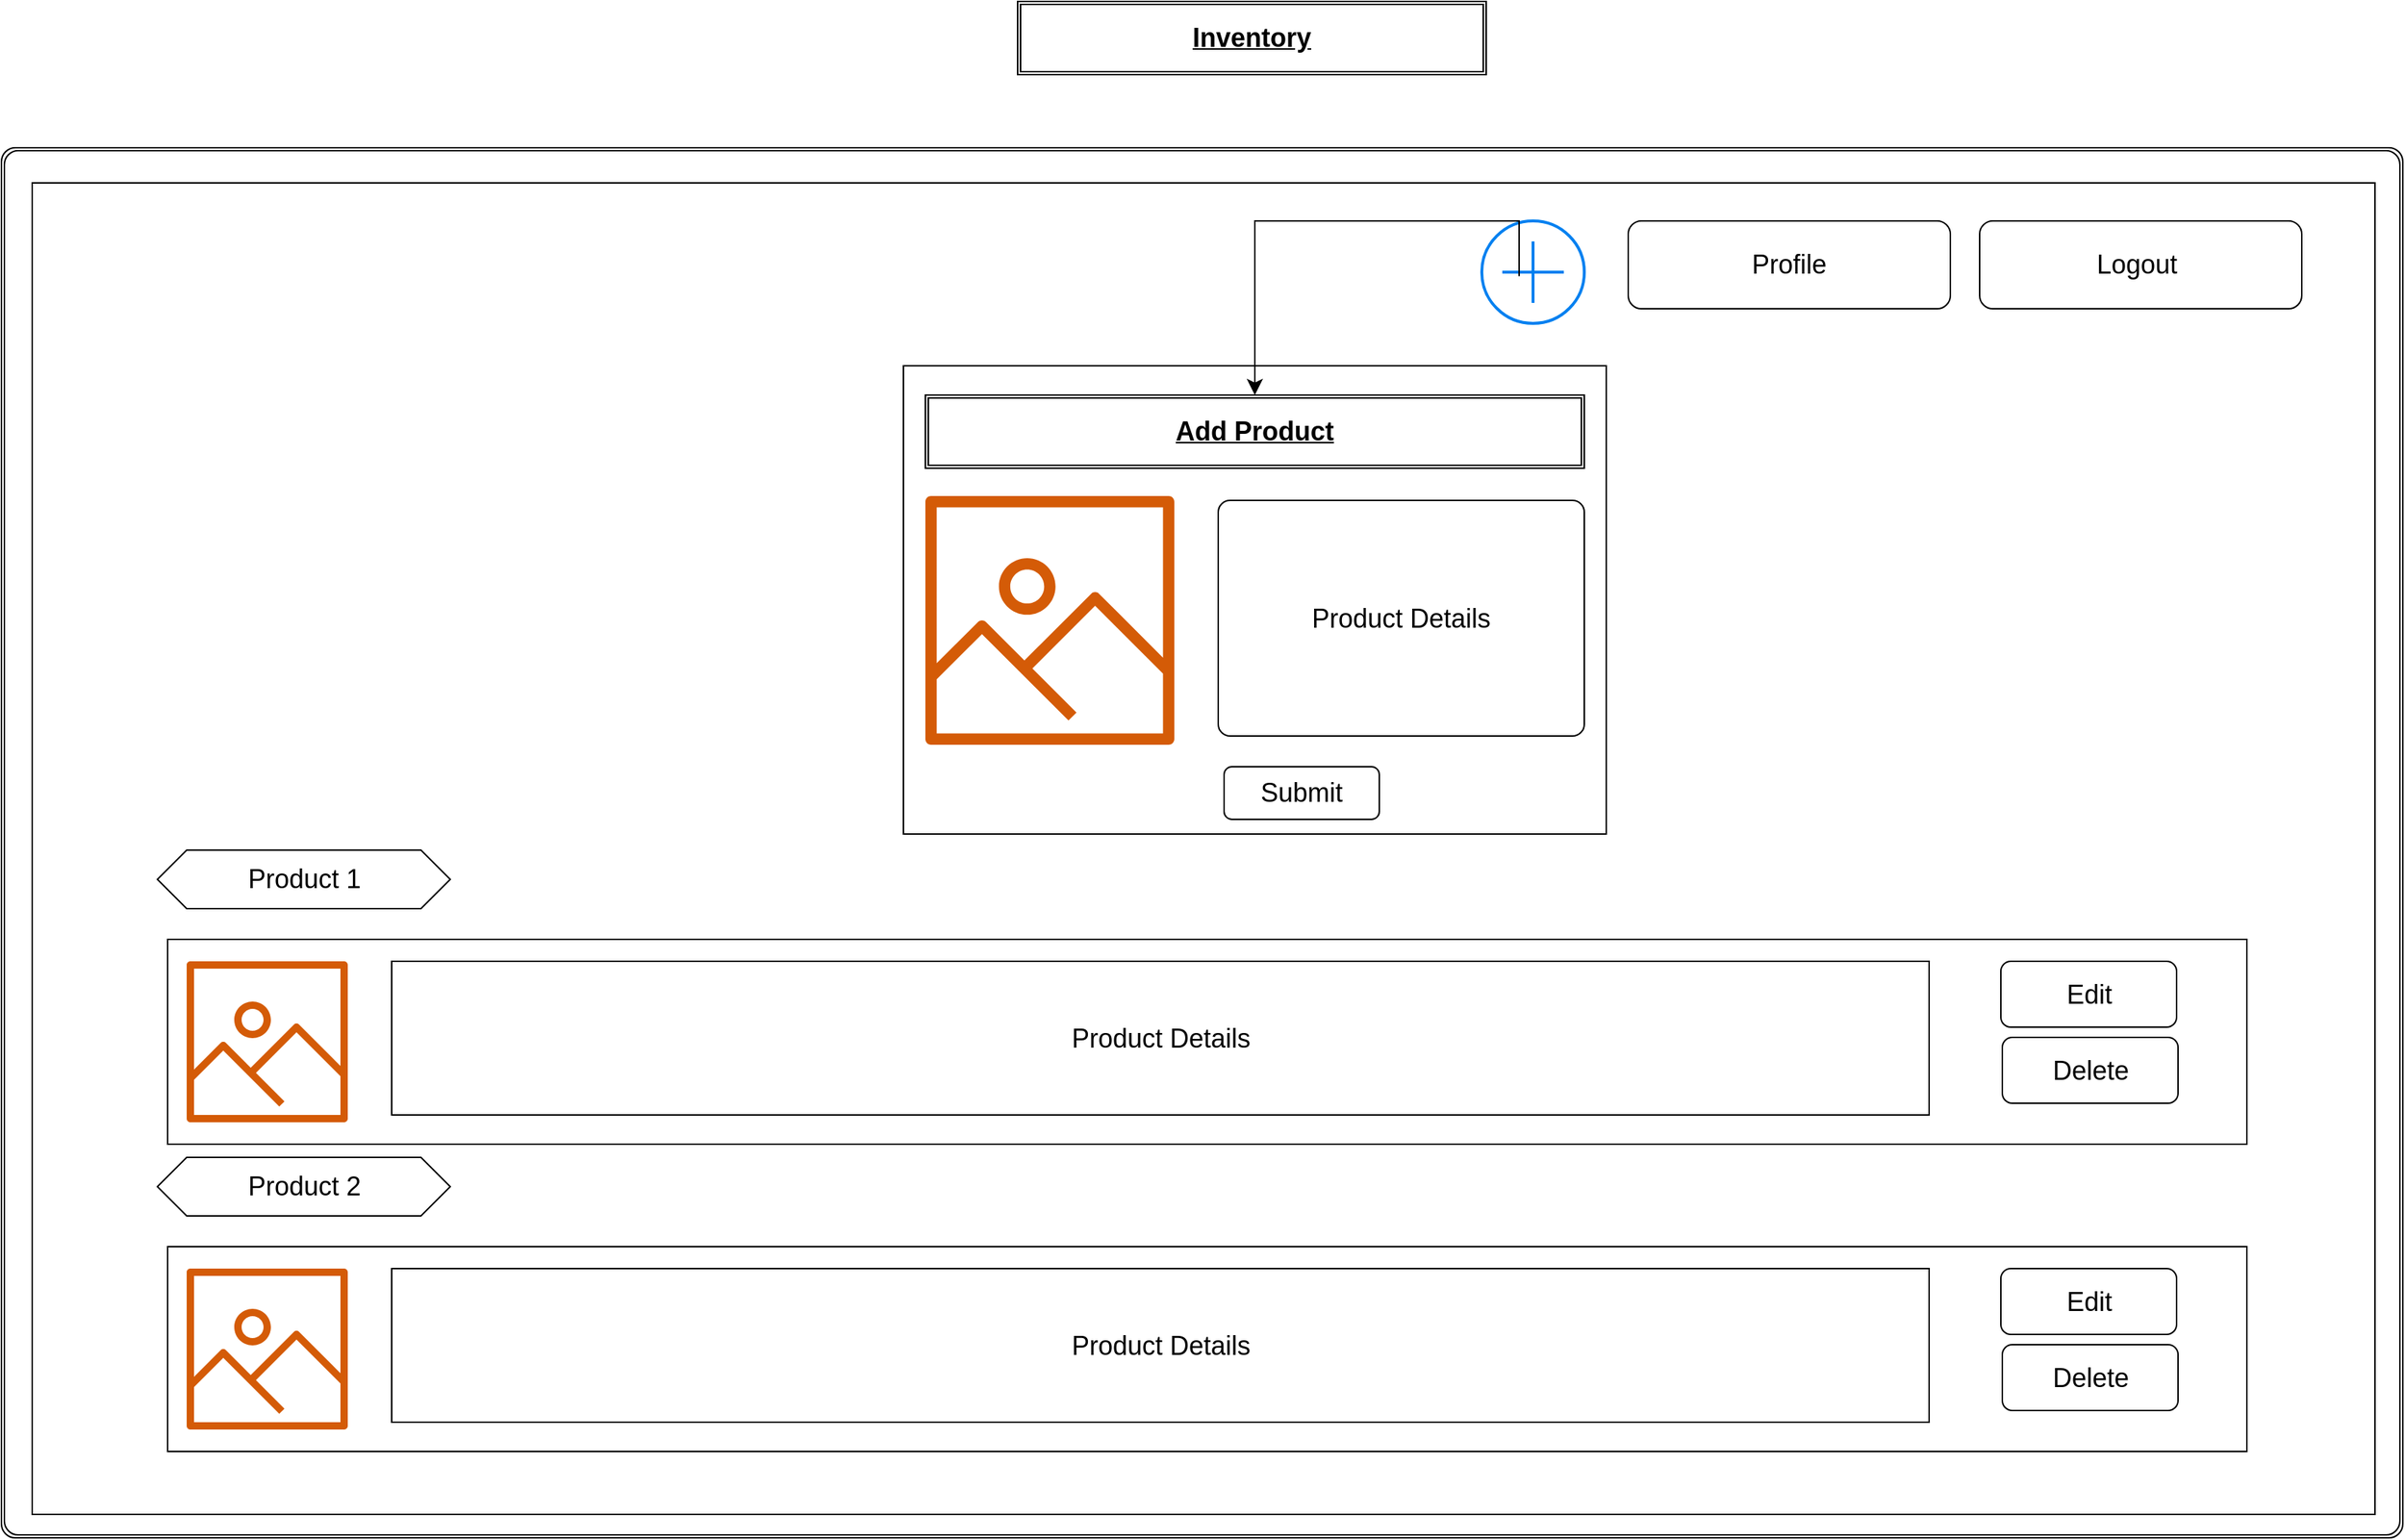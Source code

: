 <mxfile>
    <diagram id="0o-1ta-959Qgtv4jV09g" name="Page-1">
        <mxGraphModel dx="2956" dy="1483" grid="1" gridSize="10" guides="1" tooltips="1" connect="1" arrows="1" fold="1" page="1" pageScale="1" pageWidth="850" pageHeight="1100" math="0" shadow="0">
            <root>
                <mxCell id="0"/>
                <mxCell id="1" parent="0"/>
                <mxCell id="2" value="" style="shape=ext;double=1;rounded=1;whiteSpace=wrap;html=1;arcSize=1;" vertex="1" parent="1">
                    <mxGeometry x="-821" y="120" width="1640" height="950" as="geometry"/>
                </mxCell>
                <mxCell id="4" value="&lt;font style=&quot;font-size: 18px;&quot;&gt;&lt;u&gt;&lt;b&gt;Inventory&lt;/b&gt;&lt;/u&gt;&lt;/font&gt;" style="shape=ext;double=1;rounded=0;whiteSpace=wrap;html=1;" vertex="1" parent="1">
                    <mxGeometry x="-127" y="20" width="320" height="50" as="geometry"/>
                </mxCell>
                <mxCell id="6" value="&lt;pre style=&quot;border: 0px; font-style: normal; font-variant-ligatures: normal; font-variant-caps: normal; font-variant-numeric: inherit; font-variant-east-asian: inherit; font-weight: 400; font-stretch: inherit; font-size: 1px; line-height: inherit; font-family: inherit; font-optical-sizing: inherit; font-kerning: inherit; font-feature-settings: inherit; font-variation-settings: inherit; margin: 0px; padding: 0px; vertical-align: initial; overflow-wrap: break-word; outline: none; user-select: text; -webkit-font-smoothing: none; height: 50px; left: 200px; opacity: 0; overflow: scroll; pointer-events: none; position: fixed; top: 0px; width: 50px; color: rgb(0, 0, 0); letter-spacing: normal; orphans: 2; text-align: start; text-indent: 0px; text-transform: none; widows: 2; word-spacing: 0px; -webkit-text-stroke-width: 0px; background-color: rgb(238, 238, 238); text-decoration-thickness: initial; text-decoration-style: initial; text-decoration-color: initial;&quot; lang=&quot;klingon&quot; tabindex=&quot;-1&quot; spellcheck=&quot;false&quot; data-gramm=&quot;false&quot; class=&quot;clipboard-data-container selectable hidden-input&quot;&gt;{&#10;  &quot;type&quot;: &quot;selection&quot;,&#10;  &quot;guid&quot;: &quot;34a2782a&quot;,&#10;  &quot;source&quot;: &quot;a2a00afc0&quot;,&#10;  &quot;data&quot;: {&#10;    &quot;nodes&quot;: [&#10;      {&#10;        &quot;id&quot;: &quot;328b6089&quot;,&#10;        &quot;x&quot;: 482,&#10;        &quot;y&quot;: 8,&#10;        &quot;width&quot;: 388,&#10;        &quot;height&quot;: 23,&#10;        &quot;rotation&quot;: 0,&#10;        &quot;transform&quot;: &quot;matrix(1 0 0 1 481.5 8)&quot;,&#10;        &quot;inspectables&quot;: {&#10;          &quot;width_policy&quot;: &quot;fixed&quot;,&#10;          &quot;height_policy&quot;: &quot;fixed&quot;,&#10;          &quot;foreground_color&quot;: &quot;rgba(96,96,96,0.4)&quot;,&#10;          &quot;color&quot;: &quot;rgb(96,96,96)&quot;,&#10;          &quot;color_selected&quot;: &quot;rgb(96,96,96)&quot;,&#10;          &quot;font_size&quot;: 16,&#10;          &quot;text_align&quot;: &quot;center&quot;,&#10;          &quot;opacity&quot;: 100,&#10;          &quot;bold&quot;: false,&#10;          &quot;italic&quot;: false,&#10;          &quot;underline&quot;: false,&#10;          &quot;strikethrough&quot;: false,&#10;          &quot;small_caps&quot;: false,&#10;          &quot;letter_spacing&quot;: 0,&#10;          &quot;font&quot;: &quot;Source Sans Pro&quot;,&#10;          &quot;font_weight&quot;: 300,&#10;          &quot;aspect_lock&quot;: false,&#10;          &quot;fe_dropshadow_enabled&quot;: false,&#10;          &quot;fe_dropshadow_opacity&quot;: 75,&#10;          &quot;fe_dropshadow_angle&quot;: 90,&#10;          &quot;fe_dropshadow_distance&quot;: 5,&#10;          &quot;fe_dropshadow_size&quot;: 5,&#10;          &quot;fe_dropshadow_color&quot;: &quot;rgb(0, 0, 0)&quot;,&#10;          &quot;fe_blur_enabled&quot;: false,&#10;          &quot;fe_blur_size&quot;: 5&#10;        },&#10;        &quot;text&quot;: &quot;Home, About, Shop, Help&quot;,&#10;        &quot;name&quot;: &quot;legacy-link-bar-menu&quot;,&#10;        &quot;link&quot;: null,&#10;        &quot;deps&quot;: {}&#10;      }&#10;    ],&#10;    &quot;hierarchy&quot;: {&#10;      &quot;328b6089&quot;: {&#10;        &quot;id&quot;: &quot;328b6089&quot;,&#10;        &quot;type&quot;: &quot;item&quot;,&#10;        &quot;locked&quot;: false,&#10;        &quot;link&quot;: null,&#10;        &quot;aspect_lock&quot;: false,&#10;        &quot;visible&quot;: true,&#10;        &quot;instance_name&quot;: &quot;Link Bar 1&quot;&#10;      }&#10;    },&#10;    &quot;idMapping&quot;: {&#10;      &quot;31ede79a&quot;: &quot;328b6089&quot;&#10;    },&#10;    &quot;size&quot;: {&#10;      &quot;width&quot;: 388,&#10;      &quot;height&quot;: 23&#10;    },&#10;    &quot;symbolInstances&quot;: {}&#10;  }&#10;}&lt;/pre&gt;" style="text;whiteSpace=wrap;html=1;fontSize=18;" vertex="1" parent="1">
                    <mxGeometry x="350" y="230" width="30" height="20" as="geometry"/>
                </mxCell>
                <mxCell id="180" value="" style="rounded=0;whiteSpace=wrap;html=1;fontSize=18;" vertex="1" parent="1">
                    <mxGeometry x="-800" y="144" width="1600" height="910" as="geometry"/>
                </mxCell>
                <mxCell id="181" value="Logout&amp;nbsp;" style="rounded=1;whiteSpace=wrap;html=1;fontSize=18;" vertex="1" parent="1">
                    <mxGeometry x="530" y="170" width="220" height="60" as="geometry"/>
                </mxCell>
                <mxCell id="182" value="Profile" style="rounded=1;whiteSpace=wrap;html=1;fontSize=18;" vertex="1" parent="1">
                    <mxGeometry x="290" y="170" width="220" height="60" as="geometry"/>
                </mxCell>
                <mxCell id="184" value="" style="html=1;verticalLabelPosition=bottom;align=center;labelBackgroundColor=#ffffff;verticalAlign=top;strokeWidth=2;strokeColor=#0080F0;shadow=0;dashed=0;shape=mxgraph.ios7.icons.add;fontSize=18;" vertex="1" parent="1">
                    <mxGeometry x="190" y="170" width="70" height="70" as="geometry"/>
                </mxCell>
                <mxCell id="185" value="" style="rounded=0;whiteSpace=wrap;html=1;fontSize=18;" vertex="1" parent="1">
                    <mxGeometry x="-205" y="269" width="480" height="320" as="geometry"/>
                </mxCell>
                <mxCell id="186" value="&lt;span style=&quot;font-size: 18px;&quot;&gt;&lt;b&gt;&lt;u&gt;Add Product&lt;/u&gt;&lt;/b&gt;&lt;/span&gt;" style="shape=ext;double=1;rounded=0;whiteSpace=wrap;html=1;" vertex="1" parent="1">
                    <mxGeometry x="-190" y="289" width="450" height="50" as="geometry"/>
                </mxCell>
                <mxCell id="187" value="" style="sketch=0;outlineConnect=0;fontColor=#232F3E;gradientColor=none;fillColor=#D45B07;strokeColor=none;dashed=0;verticalLabelPosition=bottom;verticalAlign=top;align=center;html=1;fontSize=12;fontStyle=0;aspect=fixed;pointerEvents=1;shape=mxgraph.aws4.container_registry_image;" vertex="1" parent="1">
                    <mxGeometry x="-190" y="358" width="170" height="170" as="geometry"/>
                </mxCell>
                <mxCell id="188" value="Product Details" style="rounded=1;whiteSpace=wrap;html=1;fontSize=18;arcSize=5;" vertex="1" parent="1">
                    <mxGeometry x="10" y="361" width="250" height="161" as="geometry"/>
                </mxCell>
                <mxCell id="195" value="Submit" style="rounded=1;whiteSpace=wrap;html=1;fontSize=18;" vertex="1" parent="1">
                    <mxGeometry x="14" y="543" width="106" height="36" as="geometry"/>
                </mxCell>
                <mxCell id="196" value="" style="rounded=0;whiteSpace=wrap;html=1;fontSize=18;" vertex="1" parent="1">
                    <mxGeometry x="-707.5" y="661" width="1420" height="140" as="geometry"/>
                </mxCell>
                <mxCell id="197" value="" style="sketch=0;outlineConnect=0;fontColor=#232F3E;gradientColor=none;fillColor=#D45B07;strokeColor=none;dashed=0;verticalLabelPosition=bottom;verticalAlign=top;align=center;html=1;fontSize=12;fontStyle=0;aspect=fixed;pointerEvents=1;shape=mxgraph.aws4.container_registry_image;" vertex="1" parent="1">
                    <mxGeometry x="-694.5" y="676" width="110" height="110" as="geometry"/>
                </mxCell>
                <mxCell id="198" value="Product Details" style="rounded=0;whiteSpace=wrap;html=1;fontSize=18;" vertex="1" parent="1">
                    <mxGeometry x="-554.5" y="676" width="1050" height="105" as="geometry"/>
                </mxCell>
                <mxCell id="200" value="Edit" style="rounded=1;whiteSpace=wrap;html=1;fontSize=18;" vertex="1" parent="1">
                    <mxGeometry x="544.5" y="676" width="120" height="45" as="geometry"/>
                </mxCell>
                <mxCell id="205" value="Delete" style="rounded=1;whiteSpace=wrap;html=1;fontSize=18;" vertex="1" parent="1">
                    <mxGeometry x="545.5" y="728" width="120" height="45" as="geometry"/>
                </mxCell>
                <mxCell id="207" value="Product 1" style="shape=hexagon;perimeter=hexagonPerimeter2;whiteSpace=wrap;html=1;fixedSize=1;fontSize=18;" vertex="1" parent="1">
                    <mxGeometry x="-714.5" y="600" width="200" height="40" as="geometry"/>
                </mxCell>
                <mxCell id="208" value="" style="rounded=0;whiteSpace=wrap;html=1;fontSize=18;" vertex="1" parent="1">
                    <mxGeometry x="-707.5" y="871" width="1420" height="140" as="geometry"/>
                </mxCell>
                <mxCell id="209" value="" style="sketch=0;outlineConnect=0;fontColor=#232F3E;gradientColor=none;fillColor=#D45B07;strokeColor=none;dashed=0;verticalLabelPosition=bottom;verticalAlign=top;align=center;html=1;fontSize=12;fontStyle=0;aspect=fixed;pointerEvents=1;shape=mxgraph.aws4.container_registry_image;" vertex="1" parent="1">
                    <mxGeometry x="-694.5" y="886" width="110" height="110" as="geometry"/>
                </mxCell>
                <mxCell id="210" value="Product Details" style="rounded=0;whiteSpace=wrap;html=1;fontSize=18;" vertex="1" parent="1">
                    <mxGeometry x="-554.5" y="886" width="1050" height="105" as="geometry"/>
                </mxCell>
                <mxCell id="211" value="Edit" style="rounded=1;whiteSpace=wrap;html=1;fontSize=18;" vertex="1" parent="1">
                    <mxGeometry x="544.5" y="886" width="120" height="45" as="geometry"/>
                </mxCell>
                <mxCell id="212" value="Delete" style="rounded=1;whiteSpace=wrap;html=1;fontSize=18;" vertex="1" parent="1">
                    <mxGeometry x="545.5" y="938" width="120" height="45" as="geometry"/>
                </mxCell>
                <mxCell id="213" value="Product 2" style="shape=hexagon;perimeter=hexagonPerimeter2;whiteSpace=wrap;html=1;fixedSize=1;fontSize=18;" vertex="1" parent="1">
                    <mxGeometry x="-714.5" y="810" width="200" height="40" as="geometry"/>
                </mxCell>
                <mxCell id="220" value="" style="edgeStyle=elbowEdgeStyle;elbow=vertical;endArrow=classic;html=1;curved=0;rounded=0;endSize=8;startSize=8;fontSize=18;exitX=0.364;exitY=0.54;exitDx=0;exitDy=0;exitPerimeter=0;entryX=0.5;entryY=0;entryDx=0;entryDy=0;" edge="1" parent="1" source="184" target="186">
                    <mxGeometry width="50" height="50" relative="1" as="geometry">
                        <mxPoint x="-520" y="430" as="sourcePoint"/>
                        <mxPoint x="-470" y="380" as="targetPoint"/>
                        <Array as="points">
                            <mxPoint x="-130" y="170"/>
                            <mxPoint x="-130" y="170"/>
                            <mxPoint x="-120" y="230"/>
                        </Array>
                    </mxGeometry>
                </mxCell>
            </root>
        </mxGraphModel>
    </diagram>
</mxfile>